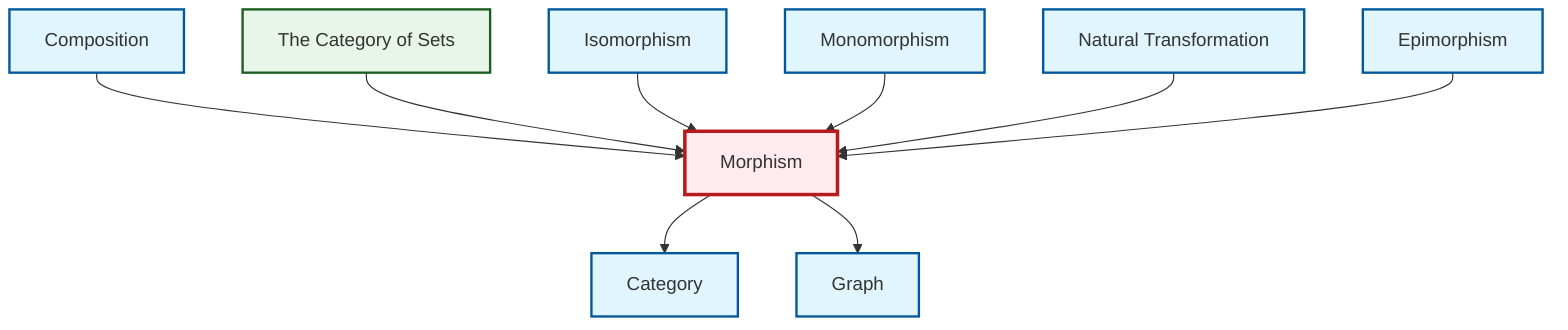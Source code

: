 graph TD
    classDef definition fill:#e1f5fe,stroke:#01579b,stroke-width:2px
    classDef theorem fill:#f3e5f5,stroke:#4a148c,stroke-width:2px
    classDef axiom fill:#fff3e0,stroke:#e65100,stroke-width:2px
    classDef example fill:#e8f5e9,stroke:#1b5e20,stroke-width:2px
    classDef current fill:#ffebee,stroke:#b71c1c,stroke-width:3px
    def-isomorphism["Isomorphism"]:::definition
    def-category["Category"]:::definition
    def-monomorphism["Monomorphism"]:::definition
    def-epimorphism["Epimorphism"]:::definition
    def-graph["Graph"]:::definition
    def-morphism["Morphism"]:::definition
    def-composition["Composition"]:::definition
    def-natural-transformation["Natural Transformation"]:::definition
    ex-set-category["The Category of Sets"]:::example
    def-morphism --> def-category
    def-composition --> def-morphism
    ex-set-category --> def-morphism
    def-isomorphism --> def-morphism
    def-monomorphism --> def-morphism
    def-natural-transformation --> def-morphism
    def-morphism --> def-graph
    def-epimorphism --> def-morphism
    class def-morphism current